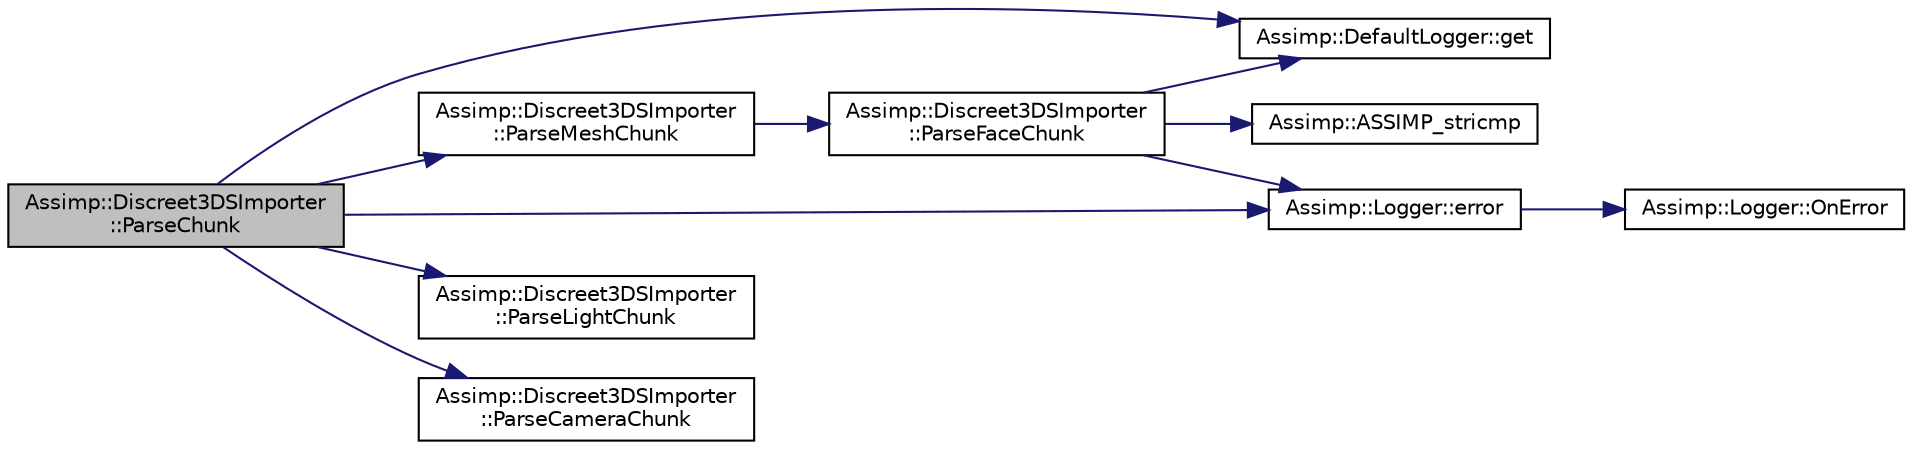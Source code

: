 digraph "Assimp::Discreet3DSImporter::ParseChunk"
{
  edge [fontname="Helvetica",fontsize="10",labelfontname="Helvetica",labelfontsize="10"];
  node [fontname="Helvetica",fontsize="10",shape=record];
  rankdir="LR";
  Node1 [label="Assimp::Discreet3DSImporter\l::ParseChunk",height=0.2,width=0.4,color="black", fillcolor="grey75", style="filled", fontcolor="black"];
  Node1 -> Node2 [color="midnightblue",fontsize="10",style="solid"];
  Node2 [label="Assimp::Discreet3DSImporter\l::ParseMeshChunk",height=0.2,width=0.4,color="black", fillcolor="white", style="filled",URL="$class_assimp_1_1_discreet3_d_s_importer.html#afe554f1673a9da4414338c0f728c4291"];
  Node2 -> Node3 [color="midnightblue",fontsize="10",style="solid"];
  Node3 [label="Assimp::Discreet3DSImporter\l::ParseFaceChunk",height=0.2,width=0.4,color="black", fillcolor="white", style="filled",URL="$class_assimp_1_1_discreet3_d_s_importer.html#ac1e6397477c3199f10f6ec67bb02c219"];
  Node3 -> Node4 [color="midnightblue",fontsize="10",style="solid"];
  Node4 [label="Assimp::ASSIMP_stricmp",height=0.2,width=0.4,color="black", fillcolor="white", style="filled",URL="$namespace_assimp.html#a72851b2740829d0e26ee31da7af20ce6",tooltip="Helper function to do platform independent string comparison. "];
  Node3 -> Node5 [color="midnightblue",fontsize="10",style="solid"];
  Node5 [label="Assimp::DefaultLogger::get",height=0.2,width=0.4,color="black", fillcolor="white", style="filled",URL="$class_assimp_1_1_default_logger.html#a093cac26b06553ac774f84769cb0d691",tooltip="Getter for singleton instance. "];
  Node3 -> Node6 [color="midnightblue",fontsize="10",style="solid"];
  Node6 [label="Assimp::Logger::error",height=0.2,width=0.4,color="black", fillcolor="white", style="filled",URL="$class_assimp_1_1_logger.html#aa8b7c3f56dc4cecfdacc8bb36ba3fac1",tooltip="Writes an error message. "];
  Node6 -> Node7 [color="midnightblue",fontsize="10",style="solid"];
  Node7 [label="Assimp::Logger::OnError",height=0.2,width=0.4,color="black", fillcolor="white", style="filled",URL="$class_assimp_1_1_logger.html#ae2ea0790aba6125b90af0f2768b0759d",tooltip="Called as a request to write a specific error message. "];
  Node1 -> Node8 [color="midnightblue",fontsize="10",style="solid"];
  Node8 [label="Assimp::Discreet3DSImporter\l::ParseLightChunk",height=0.2,width=0.4,color="black", fillcolor="white", style="filled",URL="$class_assimp_1_1_discreet3_d_s_importer.html#a115410365c7dd151f3eb09437622e8b8"];
  Node1 -> Node5 [color="midnightblue",fontsize="10",style="solid"];
  Node1 -> Node6 [color="midnightblue",fontsize="10",style="solid"];
  Node1 -> Node9 [color="midnightblue",fontsize="10",style="solid"];
  Node9 [label="Assimp::Discreet3DSImporter\l::ParseCameraChunk",height=0.2,width=0.4,color="black", fillcolor="white", style="filled",URL="$class_assimp_1_1_discreet3_d_s_importer.html#a279e418f7750e3952af2d76a9efa4d08"];
}
